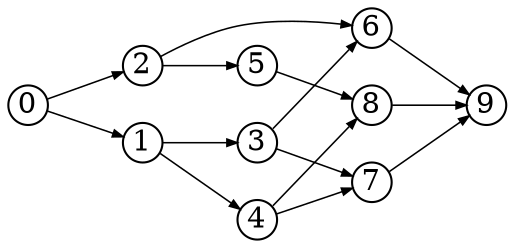 digraph{
  rankdir=LR
  node [shape=circle,fixedsize=true,width=.26]
  edge [penwidth=0.75,arrowsize=0.5]
  9 -> {}
  8 -> {9}
  7 -> {9}
  6 -> {9}
  5 -> {8}
  4 -> {7 8}
  3 -> {6 7}
  2 -> {5 6}
  1 -> {3 4}
  0 -> {1 2}
}
